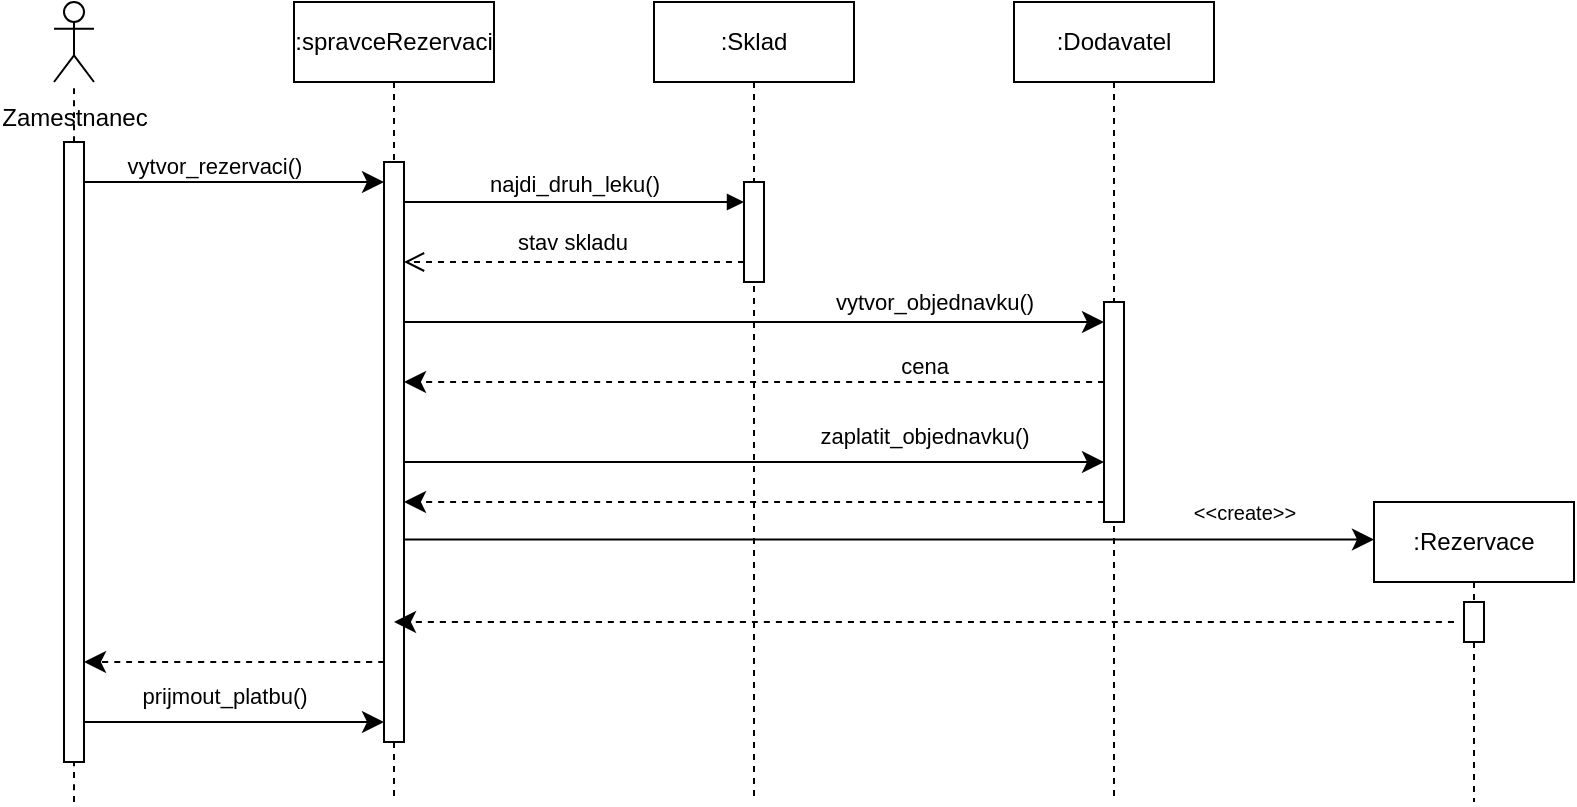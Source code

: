 <mxfile version="22.1.4" type="device">
  <diagram name="Page-1" id="2YBvvXClWsGukQMizWep">
    <mxGraphModel dx="1874" dy="536" grid="1" gridSize="10" guides="1" tooltips="1" connect="1" arrows="1" fold="1" page="1" pageScale="1" pageWidth="850" pageHeight="1100" math="0" shadow="0">
      <root>
        <mxCell id="0" />
        <mxCell id="1" parent="0" />
        <mxCell id="aM9ryv3xv72pqoxQDRHE-1" value=":Sklad" style="shape=umlLifeline;perimeter=lifelinePerimeter;whiteSpace=wrap;html=1;container=0;dropTarget=0;collapsible=0;recursiveResize=0;outlineConnect=0;portConstraint=eastwest;newEdgeStyle={&quot;edgeStyle&quot;:&quot;elbowEdgeStyle&quot;,&quot;elbow&quot;:&quot;vertical&quot;,&quot;curved&quot;:0,&quot;rounded&quot;:0};" parent="1" vertex="1">
          <mxGeometry x="40" y="40" width="100" height="400" as="geometry" />
        </mxCell>
        <mxCell id="aM9ryv3xv72pqoxQDRHE-2" value="" style="html=1;points=[];perimeter=orthogonalPerimeter;outlineConnect=0;targetShapes=umlLifeline;portConstraint=eastwest;newEdgeStyle={&quot;edgeStyle&quot;:&quot;elbowEdgeStyle&quot;,&quot;elbow&quot;:&quot;vertical&quot;,&quot;curved&quot;:0,&quot;rounded&quot;:0};" parent="aM9ryv3xv72pqoxQDRHE-1" vertex="1">
          <mxGeometry x="45" y="90" width="10" height="50" as="geometry" />
        </mxCell>
        <mxCell id="aM9ryv3xv72pqoxQDRHE-5" value=":Dodavatel" style="shape=umlLifeline;perimeter=lifelinePerimeter;whiteSpace=wrap;html=1;container=0;dropTarget=0;collapsible=0;recursiveResize=0;outlineConnect=0;portConstraint=eastwest;newEdgeStyle={&quot;edgeStyle&quot;:&quot;elbowEdgeStyle&quot;,&quot;elbow&quot;:&quot;vertical&quot;,&quot;curved&quot;:0,&quot;rounded&quot;:0};" parent="1" vertex="1">
          <mxGeometry x="220" y="40" width="100" height="400" as="geometry" />
        </mxCell>
        <mxCell id="aM9ryv3xv72pqoxQDRHE-6" value="" style="html=1;points=[];perimeter=orthogonalPerimeter;outlineConnect=0;targetShapes=umlLifeline;portConstraint=eastwest;newEdgeStyle={&quot;edgeStyle&quot;:&quot;elbowEdgeStyle&quot;,&quot;elbow&quot;:&quot;vertical&quot;,&quot;curved&quot;:0,&quot;rounded&quot;:0};" parent="aM9ryv3xv72pqoxQDRHE-5" vertex="1">
          <mxGeometry x="45" y="150" width="10" height="110" as="geometry" />
        </mxCell>
        <mxCell id="aM9ryv3xv72pqoxQDRHE-7" value="najdi_druh_leku()" style="html=1;verticalAlign=bottom;endArrow=block;edgeStyle=elbowEdgeStyle;elbow=vertical;curved=0;rounded=0;labelBackgroundColor=none;" parent="1" source="BTeZAt7udsBtLvdlmIbA-7" target="aM9ryv3xv72pqoxQDRHE-2" edge="1">
          <mxGeometry relative="1" as="geometry">
            <mxPoint x="100" y="130" as="sourcePoint" />
            <Array as="points">
              <mxPoint x="-20" y="140" />
              <mxPoint x="10" y="130" />
            </Array>
            <mxPoint x="210" y="190" as="targetPoint" />
          </mxGeometry>
        </mxCell>
        <mxCell id="BTeZAt7udsBtLvdlmIbA-1" value="&lt;font style=&quot;font-size: 12px;&quot;&gt;Zamestnanec&lt;/font&gt;" style="shape=umlActor;verticalLabelPosition=bottom;verticalAlign=top;html=1;outlineConnect=0;fontSize=16;" parent="1" vertex="1">
          <mxGeometry x="-260" y="40" width="20" height="40" as="geometry" />
        </mxCell>
        <mxCell id="BTeZAt7udsBtLvdlmIbA-3" value="" style="endArrow=none;dashed=1;html=1;rounded=0;fontSize=12;startSize=8;endSize=8;curved=1;" parent="1" source="BTeZAt7udsBtLvdlmIbA-22" target="BTeZAt7udsBtLvdlmIbA-1" edge="1">
          <mxGeometry width="50" height="50" relative="1" as="geometry">
            <mxPoint x="-250" y="440" as="sourcePoint" />
            <mxPoint x="-250" y="100" as="targetPoint" />
          </mxGeometry>
        </mxCell>
        <mxCell id="BTeZAt7udsBtLvdlmIbA-4" value="" style="endArrow=classic;html=1;rounded=0;fontSize=12;startSize=8;endSize=8;curved=1;labelBackgroundColor=none;" parent="1" edge="1">
          <mxGeometry width="50" height="50" relative="1" as="geometry">
            <mxPoint x="-85" y="200" as="sourcePoint" />
            <mxPoint x="265" y="200" as="targetPoint" />
            <Array as="points">
              <mxPoint x="35" y="200" />
            </Array>
          </mxGeometry>
        </mxCell>
        <mxCell id="BTeZAt7udsBtLvdlmIbA-5" value="&lt;span style=&quot;font-size: 11px;&quot;&gt;vytvor_objednavku()&lt;/span&gt;" style="edgeLabel;html=1;align=center;verticalAlign=middle;resizable=0;points=[];fontSize=11;labelBackgroundColor=none;" parent="BTeZAt7udsBtLvdlmIbA-4" vertex="1" connectable="0">
          <mxGeometry x="-0.186" relative="1" as="geometry">
            <mxPoint x="122" y="-10" as="offset" />
          </mxGeometry>
        </mxCell>
        <mxCell id="BTeZAt7udsBtLvdlmIbA-6" value=":spravceRezervaci" style="shape=umlLifeline;perimeter=lifelinePerimeter;whiteSpace=wrap;html=1;container=0;dropTarget=0;collapsible=0;recursiveResize=0;outlineConnect=0;portConstraint=eastwest;newEdgeStyle={&quot;edgeStyle&quot;:&quot;elbowEdgeStyle&quot;,&quot;elbow&quot;:&quot;vertical&quot;,&quot;curved&quot;:0,&quot;rounded&quot;:0};" parent="1" vertex="1">
          <mxGeometry x="-140" y="40" width="100" height="400" as="geometry" />
        </mxCell>
        <mxCell id="BTeZAt7udsBtLvdlmIbA-7" value="" style="html=1;points=[];perimeter=orthogonalPerimeter;outlineConnect=0;targetShapes=umlLifeline;portConstraint=eastwest;newEdgeStyle={&quot;edgeStyle&quot;:&quot;elbowEdgeStyle&quot;,&quot;elbow&quot;:&quot;vertical&quot;,&quot;curved&quot;:0,&quot;rounded&quot;:0};" parent="BTeZAt7udsBtLvdlmIbA-6" vertex="1">
          <mxGeometry x="45" y="80" width="10" height="290" as="geometry" />
        </mxCell>
        <mxCell id="BTeZAt7udsBtLvdlmIbA-8" value=":Rezervace" style="shape=umlLifeline;perimeter=lifelinePerimeter;whiteSpace=wrap;html=1;container=0;dropTarget=0;collapsible=0;recursiveResize=0;outlineConnect=0;portConstraint=eastwest;newEdgeStyle={&quot;edgeStyle&quot;:&quot;elbowEdgeStyle&quot;,&quot;elbow&quot;:&quot;vertical&quot;,&quot;curved&quot;:0,&quot;rounded&quot;:0};" parent="1" vertex="1">
          <mxGeometry x="400" y="290" width="100" height="150" as="geometry" />
        </mxCell>
        <mxCell id="BTeZAt7udsBtLvdlmIbA-9" value="" style="html=1;points=[];perimeter=orthogonalPerimeter;outlineConnect=0;targetShapes=umlLifeline;portConstraint=eastwest;newEdgeStyle={&quot;edgeStyle&quot;:&quot;elbowEdgeStyle&quot;,&quot;elbow&quot;:&quot;vertical&quot;,&quot;curved&quot;:0,&quot;rounded&quot;:0};" parent="BTeZAt7udsBtLvdlmIbA-8" vertex="1">
          <mxGeometry x="45" y="50" width="10" height="20" as="geometry" />
        </mxCell>
        <mxCell id="BTeZAt7udsBtLvdlmIbA-10" value="" style="endArrow=classic;html=1;rounded=0;fontSize=12;startSize=8;endSize=8;curved=1;" parent="1" target="BTeZAt7udsBtLvdlmIbA-7" edge="1">
          <mxGeometry width="50" height="50" relative="1" as="geometry">
            <mxPoint x="-250" y="130" as="sourcePoint" />
            <mxPoint x="-100" y="130" as="targetPoint" />
            <Array as="points">
              <mxPoint x="-155" y="130" />
            </Array>
          </mxGeometry>
        </mxCell>
        <mxCell id="BTeZAt7udsBtLvdlmIbA-11" value="&lt;font style=&quot;font-size: 11px;&quot;&gt;vytvor_rezervaci()&lt;/font&gt;" style="edgeLabel;html=1;align=center;verticalAlign=middle;resizable=0;points=[];fontSize=16;labelBackgroundColor=none;" parent="BTeZAt7udsBtLvdlmIbA-10" vertex="1" connectable="0">
          <mxGeometry x="-0.186" relative="1" as="geometry">
            <mxPoint x="7" y="-10" as="offset" />
          </mxGeometry>
        </mxCell>
        <mxCell id="BTeZAt7udsBtLvdlmIbA-12" value="" style="html=1;verticalAlign=bottom;endArrow=open;dashed=1;endSize=8;edgeStyle=elbowEdgeStyle;elbow=vertical;curved=0;rounded=0;" parent="1" source="aM9ryv3xv72pqoxQDRHE-2" target="BTeZAt7udsBtLvdlmIbA-7" edge="1">
          <mxGeometry relative="1" as="geometry">
            <mxPoint x="-80" y="170" as="targetPoint" />
            <Array as="points">
              <mxPoint x="-25" y="170" />
              <mxPoint x="15" y="180" />
              <mxPoint x="15" y="290" />
            </Array>
            <mxPoint x="70" y="170" as="sourcePoint" />
          </mxGeometry>
        </mxCell>
        <mxCell id="BTeZAt7udsBtLvdlmIbA-14" value="" style="endArrow=classic;html=1;rounded=0;fontSize=12;startSize=8;endSize=8;curved=1;dashed=1;" parent="1" target="BTeZAt7udsBtLvdlmIbA-7" edge="1">
          <mxGeometry width="50" height="50" relative="1" as="geometry">
            <mxPoint x="265" y="230" as="sourcePoint" />
            <mxPoint x="170" y="230" as="targetPoint" />
          </mxGeometry>
        </mxCell>
        <mxCell id="BTeZAt7udsBtLvdlmIbA-15" value="" style="endArrow=classic;html=1;rounded=0;fontSize=12;startSize=8;endSize=8;curved=1;entryX=0;entryY=0.125;entryDx=0;entryDy=0;entryPerimeter=0;" parent="1" source="BTeZAt7udsBtLvdlmIbA-7" target="BTeZAt7udsBtLvdlmIbA-8" edge="1">
          <mxGeometry width="50" height="50" relative="1" as="geometry">
            <mxPoint x="-85" y="260" as="sourcePoint" />
            <mxPoint x="380" y="260" as="targetPoint" />
          </mxGeometry>
        </mxCell>
        <mxCell id="BTeZAt7udsBtLvdlmIbA-16" value="&amp;lt;&amp;lt;create&amp;gt;&amp;gt;" style="text;html=1;align=center;verticalAlign=middle;resizable=0;points=[];autosize=1;strokeColor=none;fillColor=none;fontSize=10;" parent="1" vertex="1">
          <mxGeometry x="300" y="280" width="70" height="30" as="geometry" />
        </mxCell>
        <mxCell id="BTeZAt7udsBtLvdlmIbA-18" value="" style="endArrow=classic;html=1;rounded=0;fontSize=12;startSize=8;endSize=8;curved=1;dashed=1;" parent="1" edge="1">
          <mxGeometry width="50" height="50" relative="1" as="geometry">
            <mxPoint x="440" y="350" as="sourcePoint" />
            <mxPoint x="-90" y="350" as="targetPoint" />
            <Array as="points">
              <mxPoint x="-5" y="350" />
            </Array>
          </mxGeometry>
        </mxCell>
        <mxCell id="BTeZAt7udsBtLvdlmIbA-19" value="" style="endArrow=classic;html=1;rounded=0;fontSize=12;startSize=8;endSize=8;curved=1;dashed=1;" parent="1" edge="1">
          <mxGeometry width="50" height="50" relative="1" as="geometry">
            <mxPoint x="-95" y="370.0" as="sourcePoint" />
            <mxPoint x="-245" y="370.0" as="targetPoint" />
          </mxGeometry>
        </mxCell>
        <mxCell id="BTeZAt7udsBtLvdlmIbA-23" value="" style="endArrow=none;dashed=1;html=1;rounded=0;fontSize=12;startSize=8;endSize=8;curved=1;" parent="1" target="BTeZAt7udsBtLvdlmIbA-22" edge="1">
          <mxGeometry width="50" height="50" relative="1" as="geometry">
            <mxPoint x="-250" y="440" as="sourcePoint" />
            <mxPoint x="-250" y="80" as="targetPoint" />
          </mxGeometry>
        </mxCell>
        <mxCell id="BTeZAt7udsBtLvdlmIbA-22" value="" style="html=1;points=[];perimeter=orthogonalPerimeter;outlineConnect=0;targetShapes=umlLifeline;portConstraint=eastwest;newEdgeStyle={&quot;edgeStyle&quot;:&quot;elbowEdgeStyle&quot;,&quot;elbow&quot;:&quot;vertical&quot;,&quot;curved&quot;:0,&quot;rounded&quot;:0};" parent="1" vertex="1">
          <mxGeometry x="-255" y="110" width="10" height="310" as="geometry" />
        </mxCell>
        <mxCell id="BTeZAt7udsBtLvdlmIbA-30" value="&lt;font style=&quot;font-size: 11px;&quot;&gt;cena&lt;/font&gt;" style="text;html=1;align=center;verticalAlign=middle;resizable=0;points=[];autosize=1;strokeColor=none;fillColor=none;fontSize=16;" parent="1" vertex="1">
          <mxGeometry x="150" y="205" width="50" height="30" as="geometry" />
        </mxCell>
        <mxCell id="BTeZAt7udsBtLvdlmIbA-31" value="" style="endArrow=classic;html=1;rounded=0;fontSize=12;startSize=8;endSize=8;curved=1;" parent="1" edge="1">
          <mxGeometry width="50" height="50" relative="1" as="geometry">
            <mxPoint x="-85" y="270" as="sourcePoint" />
            <mxPoint x="265.0" y="270.0" as="targetPoint" />
          </mxGeometry>
        </mxCell>
        <mxCell id="BTeZAt7udsBtLvdlmIbA-32" value="" style="endArrow=classic;html=1;rounded=0;fontSize=12;startSize=8;endSize=8;curved=1;" parent="1" edge="1">
          <mxGeometry width="50" height="50" relative="1" as="geometry">
            <mxPoint x="-245" y="400" as="sourcePoint" />
            <mxPoint x="-95" y="400" as="targetPoint" />
            <Array as="points">
              <mxPoint x="-160" y="400" />
            </Array>
          </mxGeometry>
        </mxCell>
        <mxCell id="BTeZAt7udsBtLvdlmIbA-33" value="&lt;font style=&quot;font-size: 11px;&quot;&gt;prijmout_platbu()&lt;/font&gt;" style="text;html=1;align=center;verticalAlign=middle;resizable=0;points=[];autosize=1;strokeColor=none;fillColor=none;fontSize=16;" parent="1" vertex="1">
          <mxGeometry x="-230" y="370" width="110" height="30" as="geometry" />
        </mxCell>
        <mxCell id="BTeZAt7udsBtLvdlmIbA-34" value="&lt;span style=&quot;font-size: 11px;&quot;&gt;zaplatit_objednavku()&lt;/span&gt;" style="text;html=1;align=center;verticalAlign=middle;resizable=0;points=[];autosize=1;strokeColor=none;fillColor=none;fontSize=16;" parent="1" vertex="1">
          <mxGeometry x="110" y="240" width="130" height="30" as="geometry" />
        </mxCell>
        <mxCell id="BTeZAt7udsBtLvdlmIbA-36" value="" style="endArrow=classic;html=1;rounded=0;fontSize=12;startSize=8;endSize=8;curved=1;dashed=1;" parent="1" edge="1">
          <mxGeometry width="50" height="50" relative="1" as="geometry">
            <mxPoint x="265" y="290" as="sourcePoint" />
            <mxPoint x="-85" y="290" as="targetPoint" />
          </mxGeometry>
        </mxCell>
        <mxCell id="BTeZAt7udsBtLvdlmIbA-37" value="&lt;font style=&quot;font-size: 11px;&quot;&gt;stav skladu&lt;/font&gt;" style="text;html=1;align=center;verticalAlign=middle;resizable=0;points=[];autosize=1;strokeColor=none;fillColor=none;fontSize=16;" parent="1" vertex="1">
          <mxGeometry x="-41" y="143" width="80" height="30" as="geometry" />
        </mxCell>
      </root>
    </mxGraphModel>
  </diagram>
</mxfile>
